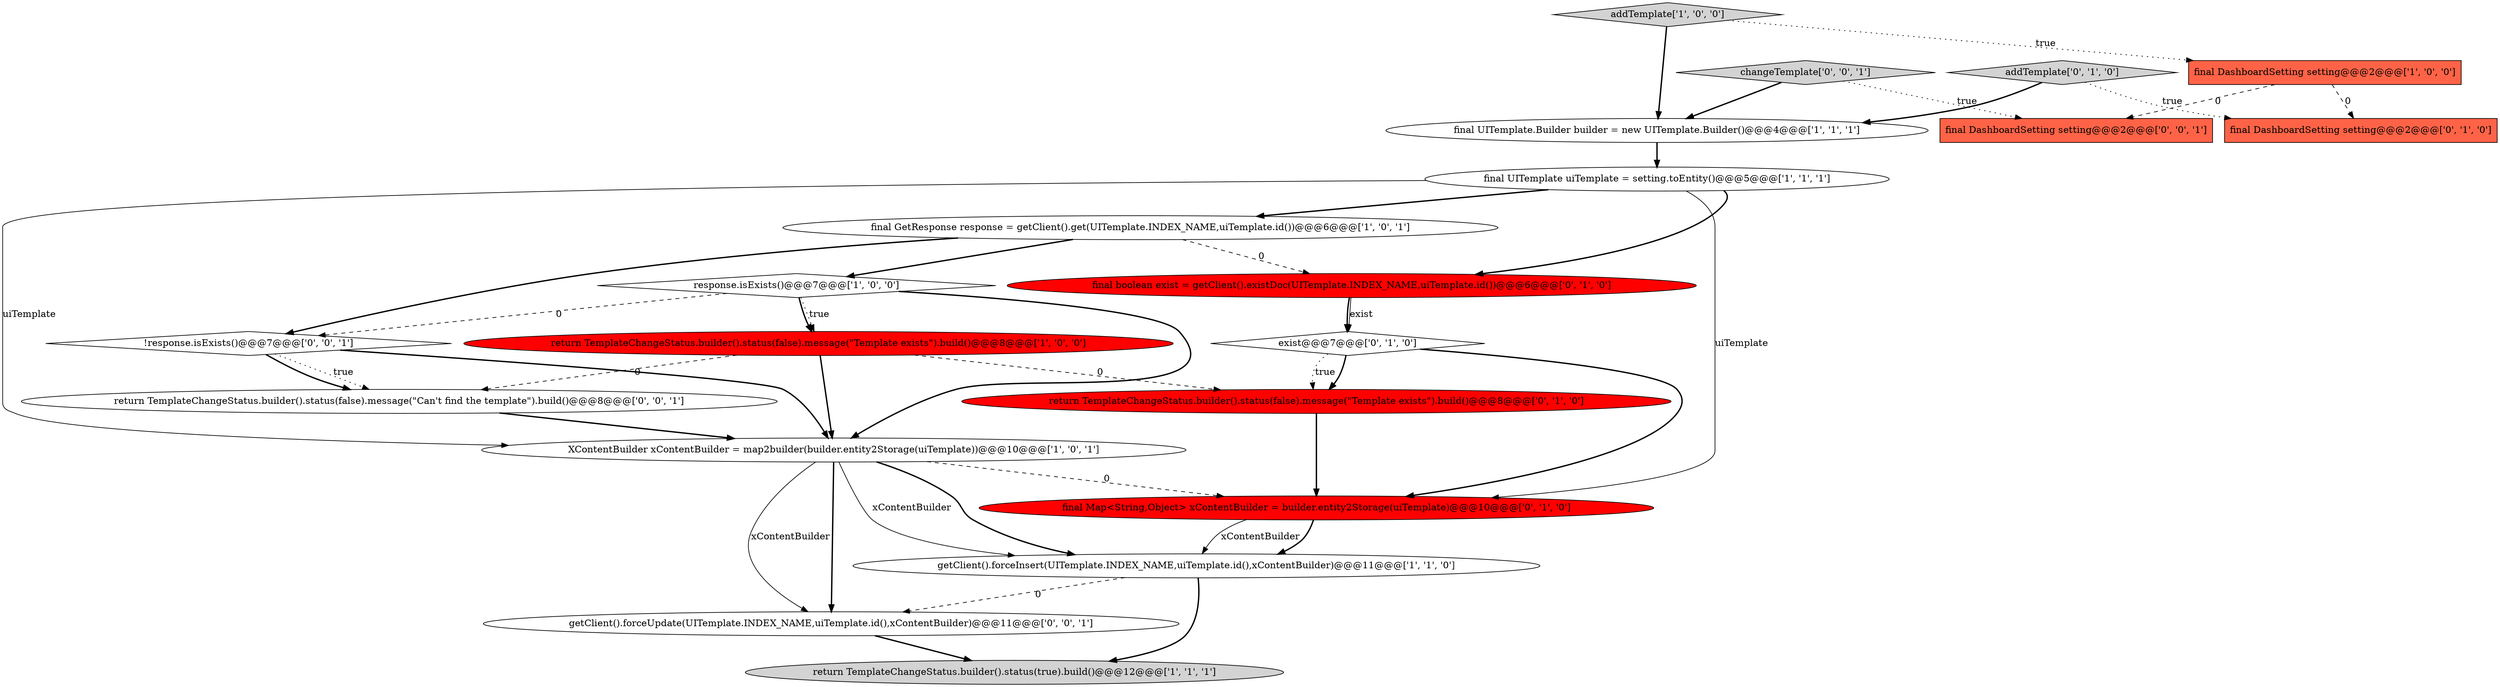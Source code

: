 digraph {
13 [style = filled, label = "final Map<String,Object> xContentBuilder = builder.entity2Storage(uiTemplate)@@@10@@@['0', '1', '0']", fillcolor = red, shape = ellipse image = "AAA1AAABBB2BBB"];
19 [style = filled, label = "changeTemplate['0', '0', '1']", fillcolor = lightgray, shape = diamond image = "AAA0AAABBB3BBB"];
11 [style = filled, label = "exist@@@7@@@['0', '1', '0']", fillcolor = white, shape = diamond image = "AAA0AAABBB2BBB"];
2 [style = filled, label = "return TemplateChangeStatus.builder().status(false).message(\"Template exists\").build()@@@8@@@['1', '0', '0']", fillcolor = red, shape = ellipse image = "AAA1AAABBB1BBB"];
20 [style = filled, label = "final DashboardSetting setting@@@2@@@['0', '0', '1']", fillcolor = tomato, shape = box image = "AAA0AAABBB3BBB"];
14 [style = filled, label = "final boolean exist = getClient().existDoc(UITemplate.INDEX_NAME,uiTemplate.id())@@@6@@@['0', '1', '0']", fillcolor = red, shape = ellipse image = "AAA1AAABBB2BBB"];
0 [style = filled, label = "final UITemplate.Builder builder = new UITemplate.Builder()@@@4@@@['1', '1', '1']", fillcolor = white, shape = ellipse image = "AAA0AAABBB1BBB"];
6 [style = filled, label = "XContentBuilder xContentBuilder = map2builder(builder.entity2Storage(uiTemplate))@@@10@@@['1', '0', '1']", fillcolor = white, shape = ellipse image = "AAA0AAABBB1BBB"];
5 [style = filled, label = "return TemplateChangeStatus.builder().status(true).build()@@@12@@@['1', '1', '1']", fillcolor = lightgray, shape = ellipse image = "AAA0AAABBB1BBB"];
1 [style = filled, label = "final GetResponse response = getClient().get(UITemplate.INDEX_NAME,uiTemplate.id())@@@6@@@['1', '0', '1']", fillcolor = white, shape = ellipse image = "AAA0AAABBB1BBB"];
16 [style = filled, label = "!response.isExists()@@@7@@@['0', '0', '1']", fillcolor = white, shape = diamond image = "AAA0AAABBB3BBB"];
18 [style = filled, label = "getClient().forceUpdate(UITemplate.INDEX_NAME,uiTemplate.id(),xContentBuilder)@@@11@@@['0', '0', '1']", fillcolor = white, shape = ellipse image = "AAA0AAABBB3BBB"];
3 [style = filled, label = "addTemplate['1', '0', '0']", fillcolor = lightgray, shape = diamond image = "AAA0AAABBB1BBB"];
4 [style = filled, label = "final UITemplate uiTemplate = setting.toEntity()@@@5@@@['1', '1', '1']", fillcolor = white, shape = ellipse image = "AAA0AAABBB1BBB"];
9 [style = filled, label = "getClient().forceInsert(UITemplate.INDEX_NAME,uiTemplate.id(),xContentBuilder)@@@11@@@['1', '1', '0']", fillcolor = white, shape = ellipse image = "AAA0AAABBB1BBB"];
7 [style = filled, label = "final DashboardSetting setting@@@2@@@['1', '0', '0']", fillcolor = tomato, shape = box image = "AAA1AAABBB1BBB"];
12 [style = filled, label = "final DashboardSetting setting@@@2@@@['0', '1', '0']", fillcolor = tomato, shape = box image = "AAA1AAABBB2BBB"];
15 [style = filled, label = "return TemplateChangeStatus.builder().status(false).message(\"Template exists\").build()@@@8@@@['0', '1', '0']", fillcolor = red, shape = ellipse image = "AAA1AAABBB2BBB"];
8 [style = filled, label = "response.isExists()@@@7@@@['1', '0', '0']", fillcolor = white, shape = diamond image = "AAA0AAABBB1BBB"];
10 [style = filled, label = "addTemplate['0', '1', '0']", fillcolor = lightgray, shape = diamond image = "AAA0AAABBB2BBB"];
17 [style = filled, label = "return TemplateChangeStatus.builder().status(false).message(\"Can't find the template\").build()@@@8@@@['0', '0', '1']", fillcolor = white, shape = ellipse image = "AAA0AAABBB3BBB"];
4->14 [style = bold, label=""];
15->13 [style = bold, label=""];
3->7 [style = dotted, label="true"];
4->13 [style = solid, label="uiTemplate"];
1->8 [style = bold, label=""];
10->12 [style = dotted, label="true"];
8->16 [style = dashed, label="0"];
1->14 [style = dashed, label="0"];
17->6 [style = bold, label=""];
2->6 [style = bold, label=""];
6->18 [style = bold, label=""];
8->2 [style = dotted, label="true"];
16->6 [style = bold, label=""];
19->20 [style = dotted, label="true"];
16->17 [style = dotted, label="true"];
9->18 [style = dashed, label="0"];
6->18 [style = solid, label="xContentBuilder"];
7->20 [style = dashed, label="0"];
8->6 [style = bold, label=""];
16->17 [style = bold, label=""];
2->17 [style = dashed, label="0"];
13->9 [style = solid, label="xContentBuilder"];
11->15 [style = bold, label=""];
3->0 [style = bold, label=""];
19->0 [style = bold, label=""];
2->15 [style = dashed, label="0"];
6->13 [style = dashed, label="0"];
8->2 [style = bold, label=""];
0->4 [style = bold, label=""];
1->16 [style = bold, label=""];
18->5 [style = bold, label=""];
10->0 [style = bold, label=""];
11->13 [style = bold, label=""];
6->9 [style = solid, label="xContentBuilder"];
9->5 [style = bold, label=""];
7->12 [style = dashed, label="0"];
4->1 [style = bold, label=""];
13->9 [style = bold, label=""];
6->9 [style = bold, label=""];
11->15 [style = dotted, label="true"];
14->11 [style = bold, label=""];
4->6 [style = solid, label="uiTemplate"];
14->11 [style = solid, label="exist"];
}
